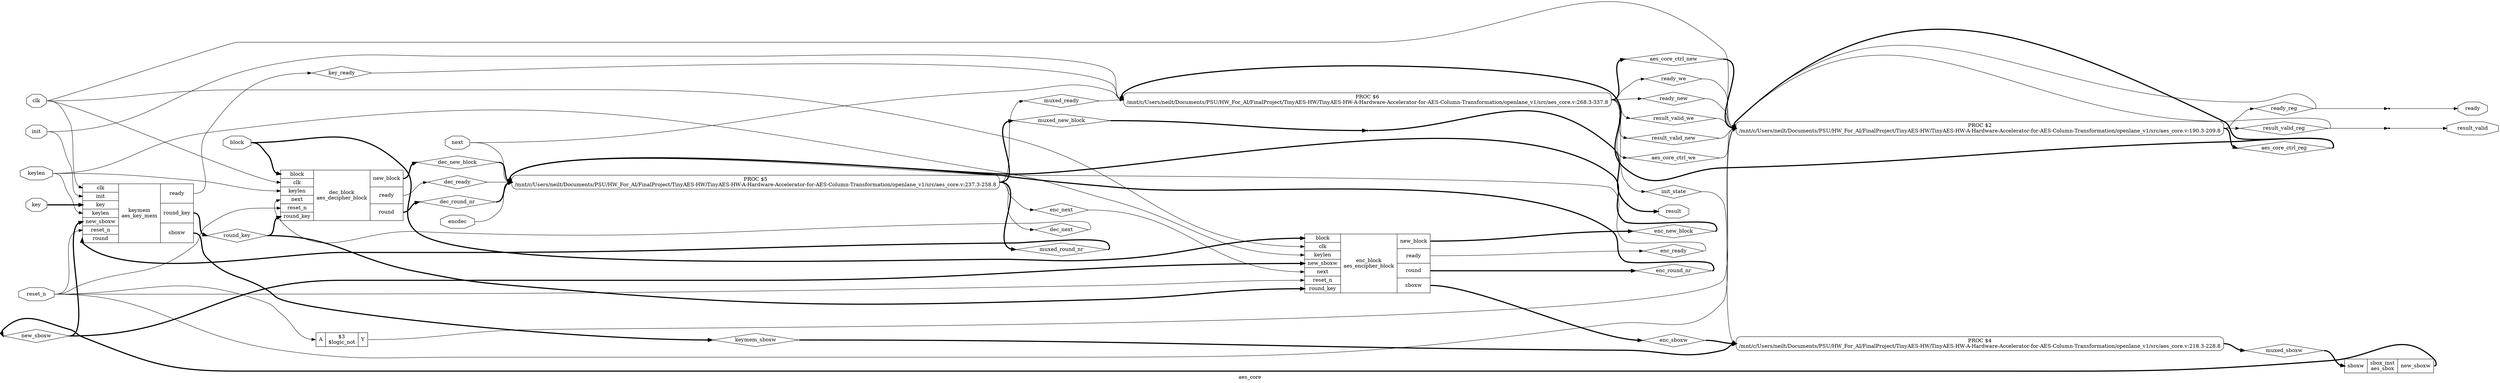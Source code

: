 digraph "aes_core" {
label="aes_core";
rankdir="LR";
remincross=true;
n55 [ shape=diamond, label="new_sboxw", color="black", fontcolor="black"];
n56 [ shape=diamond, label="muxed_sboxw", color="black", fontcolor="black"];
n57 [ shape=diamond, label="keymem_sboxw", color="black", fontcolor="black"];
n58 [ shape=diamond, label="muxed_ready", color="black", fontcolor="black"];
n59 [ shape=diamond, label="muxed_round_nr", color="black", fontcolor="black"];
n60 [ shape=diamond, label="muxed_new_block", color="black", fontcolor="black"];
n61 [ shape=diamond, label="dec_ready", color="black", fontcolor="black"];
n62 [ shape=diamond, label="dec_new_block", color="black", fontcolor="black"];
n63 [ shape=diamond, label="dec_round_nr", color="black", fontcolor="black"];
n64 [ shape=diamond, label="dec_next", color="black", fontcolor="black"];
n65 [ shape=diamond, label="enc_sboxw", color="black", fontcolor="black"];
n66 [ shape=diamond, label="enc_ready", color="black", fontcolor="black"];
n67 [ shape=diamond, label="enc_new_block", color="black", fontcolor="black"];
n68 [ shape=diamond, label="enc_round_nr", color="black", fontcolor="black"];
n69 [ shape=diamond, label="enc_next", color="black", fontcolor="black"];
n70 [ shape=diamond, label="key_ready", color="black", fontcolor="black"];
n71 [ shape=diamond, label="round_key", color="black", fontcolor="black"];
n72 [ shape=diamond, label="init_state", color="black", fontcolor="black"];
n73 [ shape=diamond, label="ready_we", color="black", fontcolor="black"];
n74 [ shape=diamond, label="ready_new", color="black", fontcolor="black"];
n75 [ shape=diamond, label="ready_reg", color="black", fontcolor="black"];
n76 [ shape=diamond, label="result_valid_we", color="black", fontcolor="black"];
n77 [ shape=diamond, label="result_valid_new", color="black", fontcolor="black"];
n78 [ shape=diamond, label="result_valid_reg", color="black", fontcolor="black"];
n79 [ shape=diamond, label="aes_core_ctrl_we", color="black", fontcolor="black"];
n80 [ shape=diamond, label="aes_core_ctrl_new", color="black", fontcolor="black"];
n81 [ shape=diamond, label="aes_core_ctrl_reg", color="black", fontcolor="black"];
n82 [ shape=octagon, label="result_valid", color="black", fontcolor="black"];
n83 [ shape=octagon, label="result", color="black", fontcolor="black"];
n84 [ shape=octagon, label="block", color="black", fontcolor="black"];
n85 [ shape=octagon, label="keylen", color="black", fontcolor="black"];
n86 [ shape=octagon, label="key", color="black", fontcolor="black"];
n87 [ shape=octagon, label="ready", color="black", fontcolor="black"];
n88 [ shape=octagon, label="next", color="black", fontcolor="black"];
n89 [ shape=octagon, label="init", color="black", fontcolor="black"];
n90 [ shape=octagon, label="encdec", color="black", fontcolor="black"];
n91 [ shape=octagon, label="reset_n", color="black", fontcolor="black"];
n92 [ shape=octagon, label="clk", color="black", fontcolor="black"];
c95 [ shape=record, label="{{<p93> A}|$3\n$logic_not|{<p94> Y}}",  ];
c97 [ shape=record, label="{{<p96> sboxw}|sbox_inst\naes_sbox|{<p55> new_sboxw}}",  ];
c99 [ shape=record, label="{{<p92> clk|<p89> init|<p86> key|<p85> keylen|<p55> new_sboxw|<p91> reset_n|<p98> round}|keymem\naes_key_mem|{<p87> ready|<p71> round_key|<p96> sboxw}}",  ];
c101 [ shape=record, label="{{<p84> block|<p92> clk|<p85> keylen|<p88> next|<p91> reset_n|<p71> round_key}|dec_block\naes_decipher_block|{<p100> new_block|<p87> ready|<p98> round}}",  ];
c102 [ shape=record, label="{{<p84> block|<p92> clk|<p85> keylen|<p55> new_sboxw|<p88> next|<p91> reset_n|<p71> round_key}|enc_block\naes_encipher_block|{<p100> new_block|<p87> ready|<p98> round|<p96> sboxw}}",  ];
p0 [shape=box, style=rounded, label="PROC $6\n/mnt/c/Users/neilt/Documents/PSU/HW_For_AI/FinalProject/TinyAES-HW/TinyAES-HW-A-Hardware-Accelerator-for-AES-Column-Transformation/openlane_v1/src/aes_core.v:268.3-337.8", ];
p1 [shape=box, style=rounded, label="PROC $5\n/mnt/c/Users/neilt/Documents/PSU/HW_For_AI/FinalProject/TinyAES-HW/TinyAES-HW-A-Hardware-Accelerator-for-AES-Column-Transformation/openlane_v1/src/aes_core.v:237.3-258.8", ];
p2 [shape=box, style=rounded, label="PROC $4\n/mnt/c/Users/neilt/Documents/PSU/HW_For_AI/FinalProject/TinyAES-HW/TinyAES-HW-A-Hardware-Accelerator-for-AES-Column-Transformation/openlane_v1/src/aes_core.v:218.3-228.8", ];
p3 [shape=box, style=rounded, label="PROC $2\n/mnt/c/Users/neilt/Documents/PSU/HW_For_AI/FinalProject/TinyAES-HW/TinyAES-HW-A-Hardware-Accelerator-for-AES-Column-Transformation/openlane_v1/src/aes_core.v:190.3-209.8", ];
x4 [shape=point, ];
x5 [shape=point, ];
x6 [shape=point, ];
c95:p94:e -> p3:w [color="black", fontcolor="black", label=""];
c97:p55:e -> n55:w [color="black", fontcolor="black", style="setlinewidth(3)", label=""];
n55:e -> c102:p55:w [color="black", fontcolor="black", style="setlinewidth(3)", label=""];
n55:e -> c99:p55:w [color="black", fontcolor="black", style="setlinewidth(3)", label=""];
p2:e -> n56:w [color="black", fontcolor="black", style="setlinewidth(3)", label=""];
n56:e -> c97:p96:w [color="black", fontcolor="black", style="setlinewidth(3)", label=""];
c99:p96:e -> n57:w [color="black", fontcolor="black", style="setlinewidth(3)", label=""];
n57:e -> p2:w [color="black", fontcolor="black", style="setlinewidth(3)", label=""];
p1:e -> n58:w [color="black", fontcolor="black", label=""];
n58:e -> p0:w [color="black", fontcolor="black", label=""];
p1:e -> n59:w [color="black", fontcolor="black", style="setlinewidth(3)", label=""];
n59:e -> c99:p98:w [color="black", fontcolor="black", style="setlinewidth(3)", label=""];
p1:e -> n60:w [color="black", fontcolor="black", style="setlinewidth(3)", label=""];
n60:e -> x5:w [color="black", fontcolor="black", style="setlinewidth(3)", label=""];
c101:p87:e -> n61:w [color="black", fontcolor="black", label=""];
n61:e -> p1:w [color="black", fontcolor="black", label=""];
c101:p100:e -> n62:w [color="black", fontcolor="black", style="setlinewidth(3)", label=""];
n62:e -> p1:w [color="black", fontcolor="black", style="setlinewidth(3)", label=""];
c101:p98:e -> n63:w [color="black", fontcolor="black", style="setlinewidth(3)", label=""];
n63:e -> p1:w [color="black", fontcolor="black", style="setlinewidth(3)", label=""];
p1:e -> n64:w [color="black", fontcolor="black", label=""];
n64:e -> c101:p88:w [color="black", fontcolor="black", label=""];
c102:p96:e -> n65:w [color="black", fontcolor="black", style="setlinewidth(3)", label=""];
n65:e -> p2:w [color="black", fontcolor="black", style="setlinewidth(3)", label=""];
c102:p87:e -> n66:w [color="black", fontcolor="black", label=""];
n66:e -> p1:w [color="black", fontcolor="black", label=""];
c102:p100:e -> n67:w [color="black", fontcolor="black", style="setlinewidth(3)", label=""];
n67:e -> p1:w [color="black", fontcolor="black", style="setlinewidth(3)", label=""];
c102:p98:e -> n68:w [color="black", fontcolor="black", style="setlinewidth(3)", label=""];
n68:e -> p1:w [color="black", fontcolor="black", style="setlinewidth(3)", label=""];
p1:e -> n69:w [color="black", fontcolor="black", label=""];
n69:e -> c102:p88:w [color="black", fontcolor="black", label=""];
c99:p87:e -> n70:w [color="black", fontcolor="black", label=""];
n70:e -> p0:w [color="black", fontcolor="black", label=""];
c99:p71:e -> n71:w [color="black", fontcolor="black", style="setlinewidth(3)", label=""];
n71:e -> c101:p71:w [color="black", fontcolor="black", style="setlinewidth(3)", label=""];
n71:e -> c102:p71:w [color="black", fontcolor="black", style="setlinewidth(3)", label=""];
p0:e -> n72:w [color="black", fontcolor="black", label=""];
n72:e -> p2:w [color="black", fontcolor="black", label=""];
p0:e -> n73:w [color="black", fontcolor="black", label=""];
n73:e -> p3:w [color="black", fontcolor="black", label=""];
p0:e -> n74:w [color="black", fontcolor="black", label=""];
n74:e -> p3:w [color="black", fontcolor="black", label=""];
p3:e -> n75:w [color="black", fontcolor="black", label=""];
n75:e -> p3:w [color="black", fontcolor="black", label=""];
n75:e -> x4:w [color="black", fontcolor="black", label=""];
p0:e -> n76:w [color="black", fontcolor="black", label=""];
n76:e -> p3:w [color="black", fontcolor="black", label=""];
p0:e -> n77:w [color="black", fontcolor="black", label=""];
n77:e -> p3:w [color="black", fontcolor="black", label=""];
p3:e -> n78:w [color="black", fontcolor="black", label=""];
n78:e -> p3:w [color="black", fontcolor="black", label=""];
n78:e -> x6:w [color="black", fontcolor="black", label=""];
p0:e -> n79:w [color="black", fontcolor="black", label=""];
n79:e -> p3:w [color="black", fontcolor="black", label=""];
p0:e -> n80:w [color="black", fontcolor="black", style="setlinewidth(3)", label=""];
n80:e -> p3:w [color="black", fontcolor="black", style="setlinewidth(3)", label=""];
p3:e -> n81:w [color="black", fontcolor="black", style="setlinewidth(3)", label=""];
n81:e -> p0:w [color="black", fontcolor="black", style="setlinewidth(3)", label=""];
n81:e -> p3:w [color="black", fontcolor="black", style="setlinewidth(3)", label=""];
x6:e -> n82:w [color="black", fontcolor="black", label=""];
x5:e -> n83:w [color="black", fontcolor="black", style="setlinewidth(3)", label=""];
n84:e -> c101:p84:w [color="black", fontcolor="black", style="setlinewidth(3)", label=""];
n84:e -> c102:p84:w [color="black", fontcolor="black", style="setlinewidth(3)", label=""];
n85:e -> c101:p85:w [color="black", fontcolor="black", label=""];
n85:e -> c102:p85:w [color="black", fontcolor="black", label=""];
n85:e -> c99:p85:w [color="black", fontcolor="black", label=""];
n86:e -> c99:p86:w [color="black", fontcolor="black", style="setlinewidth(3)", label=""];
x4:e -> n87:w [color="black", fontcolor="black", label=""];
n88:e -> p0:w [color="black", fontcolor="black", label=""];
n88:e -> p1:w [color="black", fontcolor="black", label=""];
n89:e -> c99:p89:w [color="black", fontcolor="black", label=""];
n89:e -> p0:w [color="black", fontcolor="black", label=""];
n90:e -> p1:w [color="black", fontcolor="black", label=""];
n91:e -> c101:p91:w [color="black", fontcolor="black", label=""];
n91:e -> c102:p91:w [color="black", fontcolor="black", label=""];
n91:e -> c95:p93:w [color="black", fontcolor="black", label=""];
n91:e -> c99:p91:w [color="black", fontcolor="black", label=""];
n91:e -> p3:w [color="black", fontcolor="black", label=""];
n92:e -> c101:p92:w [color="black", fontcolor="black", label=""];
n92:e -> c102:p92:w [color="black", fontcolor="black", label=""];
n92:e -> c99:p92:w [color="black", fontcolor="black", label=""];
n92:e -> p3:w [color="black", fontcolor="black", label=""];
}
